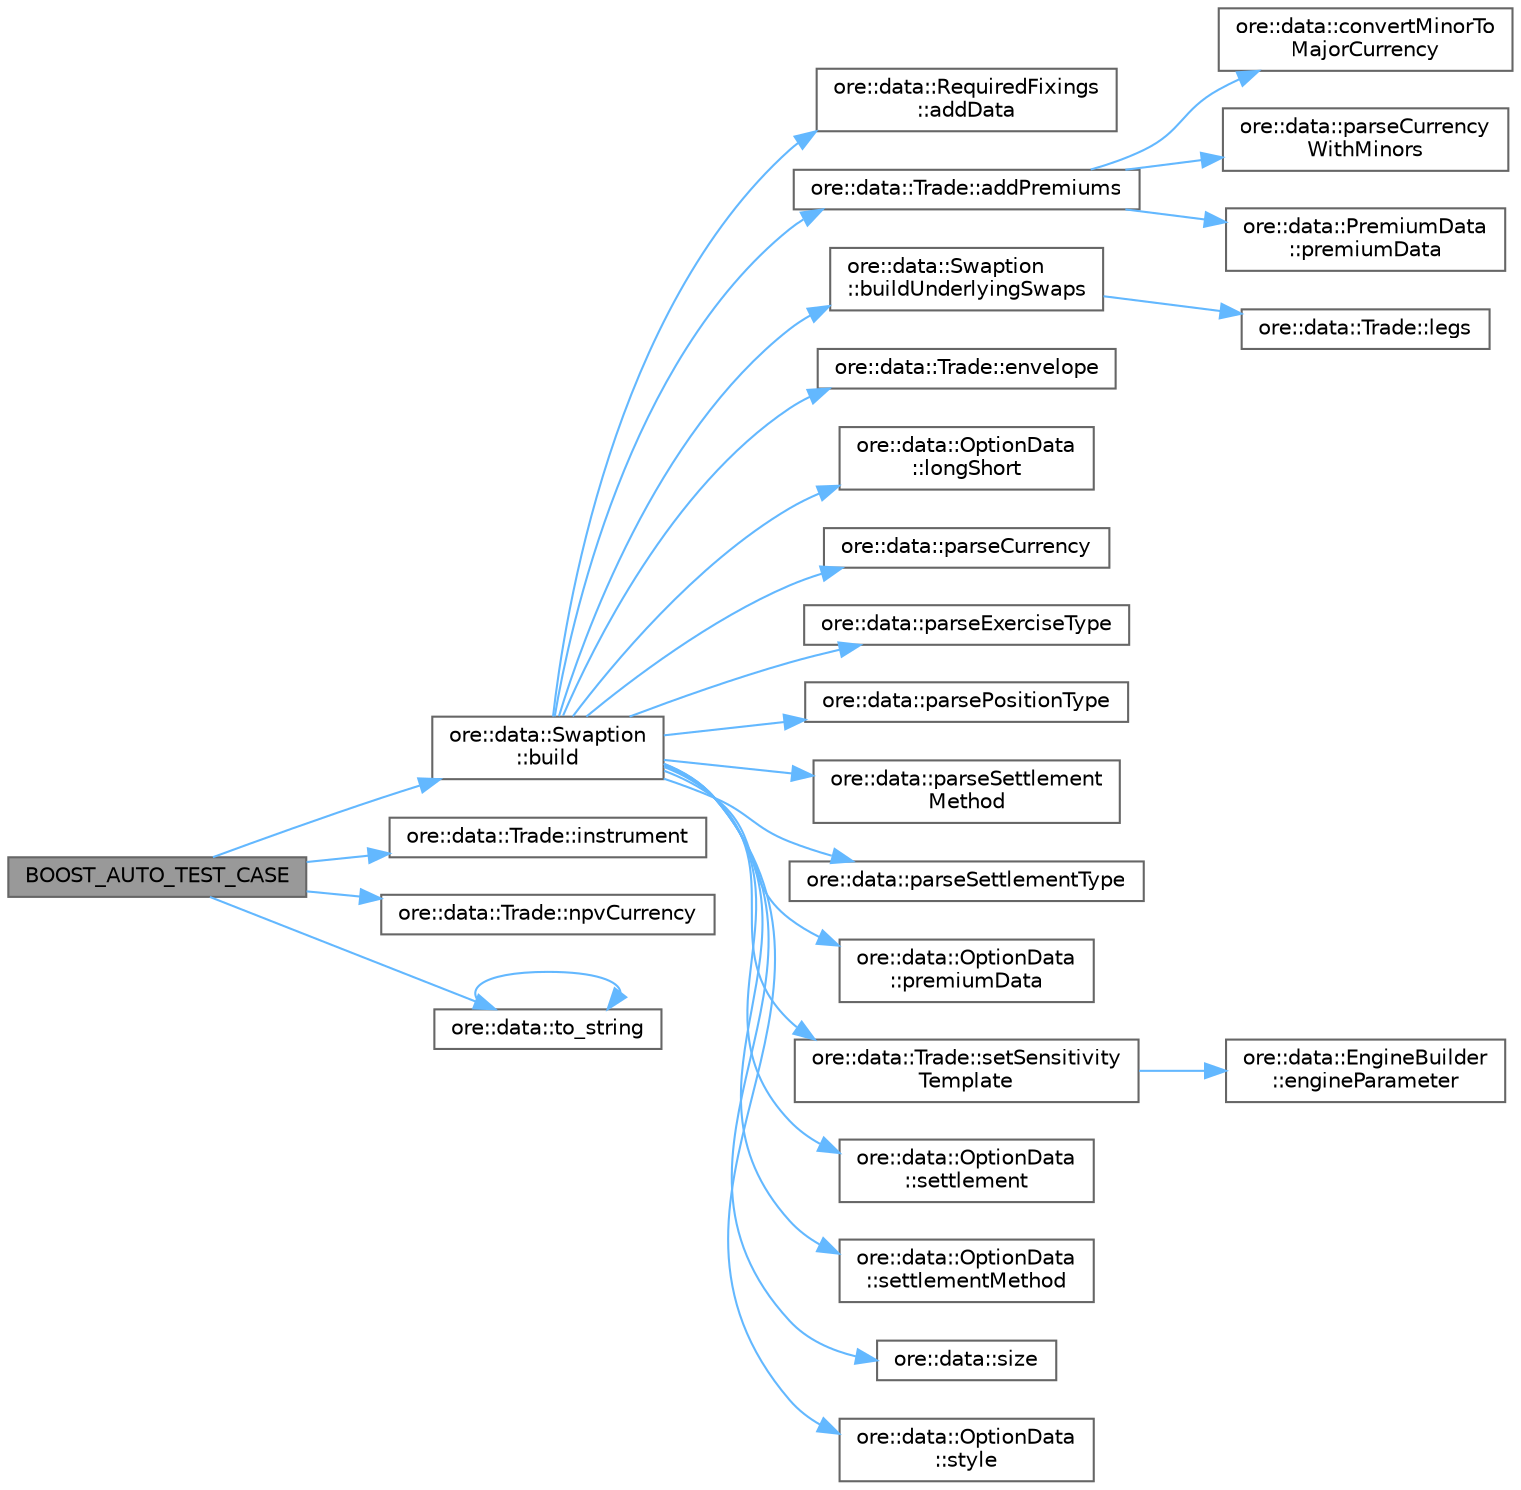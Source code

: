 digraph "BOOST_AUTO_TEST_CASE"
{
 // INTERACTIVE_SVG=YES
 // LATEX_PDF_SIZE
  bgcolor="transparent";
  edge [fontname=Helvetica,fontsize=10,labelfontname=Helvetica,labelfontsize=10];
  node [fontname=Helvetica,fontsize=10,shape=box,height=0.2,width=0.4];
  rankdir="LR";
  Node1 [label="BOOST_AUTO_TEST_CASE",height=0.2,width=0.4,color="gray40", fillcolor="grey60", style="filled", fontcolor="black",tooltip=" "];
  Node1 -> Node2 [color="steelblue1",style="solid"];
  Node2 [label="ore::data::Swaption\l::build",height=0.2,width=0.4,color="grey40", fillcolor="white", style="filled",URL="$classore_1_1data_1_1_swaption.html#af7b69d5b18d278257927e32b10a23ee6",tooltip=" "];
  Node2 -> Node3 [color="steelblue1",style="solid"];
  Node3 [label="ore::data::RequiredFixings\l::addData",height=0.2,width=0.4,color="grey40", fillcolor="white", style="filled",URL="$classore_1_1data_1_1_required_fixings.html#a6239d4397d1d7eb1de886f13bdc8d9d4",tooltip=" "];
  Node2 -> Node4 [color="steelblue1",style="solid"];
  Node4 [label="ore::data::Trade::addPremiums",height=0.2,width=0.4,color="grey40", fillcolor="white", style="filled",URL="$classore_1_1data_1_1_trade.html#a775ea85ca706b8f39e0b3c24a1262b57",tooltip=" "];
  Node4 -> Node5 [color="steelblue1",style="solid"];
  Node5 [label="ore::data::convertMinorTo\lMajorCurrency",height=0.2,width=0.4,color="grey40", fillcolor="white", style="filled",URL="$group__utilities.html#ga63a24b69574b9f0dc9f49cddbcaa242e",tooltip="Convert a value from a minor ccy to major."];
  Node4 -> Node6 [color="steelblue1",style="solid"];
  Node6 [label="ore::data::parseCurrency\lWithMinors",height=0.2,width=0.4,color="grey40", fillcolor="white", style="filled",URL="$group__utilities.html#ga5816082aca07feca7ec905758bd09392",tooltip="Convert text to QuantLib::Currency."];
  Node4 -> Node7 [color="steelblue1",style="solid"];
  Node7 [label="ore::data::PremiumData\l::premiumData",height=0.2,width=0.4,color="grey40", fillcolor="white", style="filled",URL="$classore_1_1data_1_1_premium_data.html#a123c02cf2a8c6d52ae16203dbde172fa",tooltip=" "];
  Node2 -> Node8 [color="steelblue1",style="solid"];
  Node8 [label="ore::data::Swaption\l::buildUnderlyingSwaps",height=0.2,width=0.4,color="grey40", fillcolor="white", style="filled",URL="$classore_1_1data_1_1_swaption.html#a303df5b328ef9bdb90920c8fb494d124",tooltip="build underlying swaps for exposure simulation"];
  Node8 -> Node9 [color="steelblue1",style="solid"];
  Node9 [label="ore::data::Trade::legs",height=0.2,width=0.4,color="grey40", fillcolor="white", style="filled",URL="$classore_1_1data_1_1_trade.html#a58bdcfd300ca4bbc699e91494397072e",tooltip=" "];
  Node2 -> Node10 [color="steelblue1",style="solid"];
  Node10 [label="ore::data::Trade::envelope",height=0.2,width=0.4,color="grey40", fillcolor="white", style="filled",URL="$classore_1_1data_1_1_trade.html#ab639fbec918087212795e8cbf44d2b82",tooltip=" "];
  Node2 -> Node11 [color="steelblue1",style="solid"];
  Node11 [label="ore::data::OptionData\l::longShort",height=0.2,width=0.4,color="grey40", fillcolor="white", style="filled",URL="$classore_1_1data_1_1_option_data.html#a50b9f07b1c2bd1b4fea7f2e7da7fdb2b",tooltip=" "];
  Node2 -> Node12 [color="steelblue1",style="solid"];
  Node12 [label="ore::data::parseCurrency",height=0.2,width=0.4,color="grey40", fillcolor="white", style="filled",URL="$group__utilities.html#ga6e9e781a58e78200301c76161589fc7b",tooltip="Convert text to QuantLib::Currency."];
  Node2 -> Node13 [color="steelblue1",style="solid"];
  Node13 [label="ore::data::parseExerciseType",height=0.2,width=0.4,color="grey40", fillcolor="white", style="filled",URL="$group__utilities.html#ga20c18a22a7c42fb8d358d9778a956011",tooltip="Convert text to QuantLib::Exercise::Type."];
  Node2 -> Node14 [color="steelblue1",style="solid"];
  Node14 [label="ore::data::parsePositionType",height=0.2,width=0.4,color="grey40", fillcolor="white", style="filled",URL="$group__utilities.html#ga71937c757a73b33221be6ce6a8046839",tooltip="Convert text to QuantLib::Position::Type."];
  Node2 -> Node15 [color="steelblue1",style="solid"];
  Node15 [label="ore::data::parseSettlement\lMethod",height=0.2,width=0.4,color="grey40", fillcolor="white", style="filled",URL="$group__utilities.html#ga57ce45e5fb84e56768e9542c7ee5aacd",tooltip="Convert text to QuantLib::Settlement::Method."];
  Node2 -> Node16 [color="steelblue1",style="solid"];
  Node16 [label="ore::data::parseSettlementType",height=0.2,width=0.4,color="grey40", fillcolor="white", style="filled",URL="$group__utilities.html#gaedc713e911316c8eb473fdaf83fcfaa6",tooltip="Convert text to QuantLib::Settlement::Type."];
  Node2 -> Node17 [color="steelblue1",style="solid"];
  Node17 [label="ore::data::OptionData\l::premiumData",height=0.2,width=0.4,color="grey40", fillcolor="white", style="filled",URL="$classore_1_1data_1_1_option_data.html#adcb66e32b32e9b291c5a6f37e82c5692",tooltip=" "];
  Node2 -> Node18 [color="steelblue1",style="solid"];
  Node18 [label="ore::data::Trade::setSensitivity\lTemplate",height=0.2,width=0.4,color="grey40", fillcolor="white", style="filled",URL="$classore_1_1data_1_1_trade.html#a788e0abfac5089ac015b7d71dbda25e3",tooltip=" "];
  Node18 -> Node19 [color="steelblue1",style="solid"];
  Node19 [label="ore::data::EngineBuilder\l::engineParameter",height=0.2,width=0.4,color="grey40", fillcolor="white", style="filled",URL="$classore_1_1data_1_1_engine_builder.html#a9d7654707f3b935dcf6a7b19df70c085",tooltip=" "];
  Node2 -> Node20 [color="steelblue1",style="solid"];
  Node20 [label="ore::data::OptionData\l::settlement",height=0.2,width=0.4,color="grey40", fillcolor="white", style="filled",URL="$classore_1_1data_1_1_option_data.html#a77098ad5025357188934116cfc632fd3",tooltip=" "];
  Node2 -> Node21 [color="steelblue1",style="solid"];
  Node21 [label="ore::data::OptionData\l::settlementMethod",height=0.2,width=0.4,color="grey40", fillcolor="white", style="filled",URL="$classore_1_1data_1_1_option_data.html#a214f43b4c6203e3f57aa684235313b08",tooltip=" "];
  Node2 -> Node22 [color="steelblue1",style="solid"];
  Node22 [label="ore::data::size",height=0.2,width=0.4,color="grey40", fillcolor="white", style="filled",URL="$namespaceore_1_1data.html#a777e216dee6069b548bb87da7152699e",tooltip=" "];
  Node2 -> Node23 [color="steelblue1",style="solid"];
  Node23 [label="ore::data::OptionData\l::style",height=0.2,width=0.4,color="grey40", fillcolor="white", style="filled",URL="$classore_1_1data_1_1_option_data.html#a657c7d1172af0024c7594ad4082a040e",tooltip=" "];
  Node1 -> Node24 [color="steelblue1",style="solid"];
  Node24 [label="ore::data::Trade::instrument",height=0.2,width=0.4,color="grey40", fillcolor="white", style="filled",URL="$classore_1_1data_1_1_trade.html#ab3d8229601e97b4e292049439f105630",tooltip=" "];
  Node1 -> Node25 [color="steelblue1",style="solid"];
  Node25 [label="ore::data::Trade::npvCurrency",height=0.2,width=0.4,color="grey40", fillcolor="white", style="filled",URL="$classore_1_1data_1_1_trade.html#ab608f905cf0f396c76743c3b3198a768",tooltip=" "];
  Node1 -> Node26 [color="steelblue1",style="solid"];
  Node26 [label="ore::data::to_string",height=0.2,width=0.4,color="grey40", fillcolor="white", style="filled",URL="$namespaceore_1_1data.html#a86651dfeb5c18ee891f7a4734d8cf455",tooltip=" "];
  Node26 -> Node26 [color="steelblue1",style="solid"];
}
